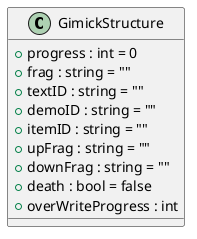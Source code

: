 @startuml
class GimickStructure {
    + progress : int = 0
    + frag : string = ""
    + textID : string = ""
    + demoID : string = ""
    + itemID : string = ""
    + upFrag : string = ""
    + downFrag : string = ""
    + death : bool = false
    + overWriteProgress : int
}
@enduml
